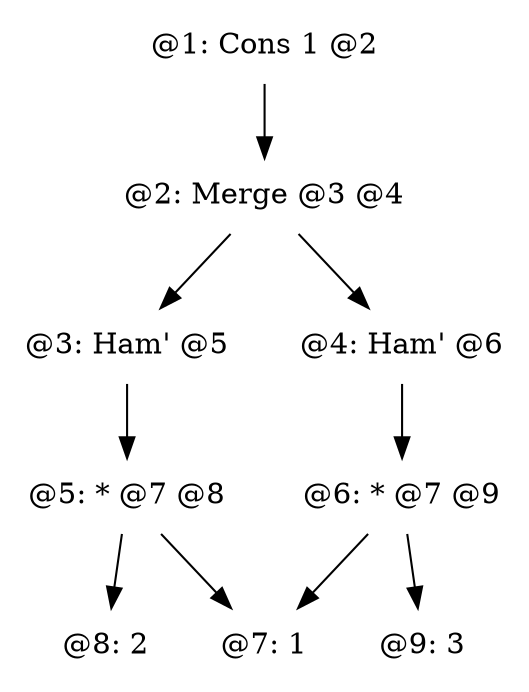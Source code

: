 digraph g {
  node [shape = none]
  1 [label = "@1: Cons 1 @2"]
  2 [label = "@2: Merge @3 @4"]
  3 [label = "@3: Ham' @5"]
  4 [label = "@4: Ham' @6"]
  5 [label = "@5: * @7 @8"]
  6 [label = "@6: * @7 @9"]
  7 [label = "@7: 1"]
  8 [label = "@8: 2"]
  9 [label = "@9: 3"]

  1 -> 2
  2 -> 3 -> 5 -> 8
  2 -> 4 -> 6 -> 9
  5 -> 7
  6 -> 7
}